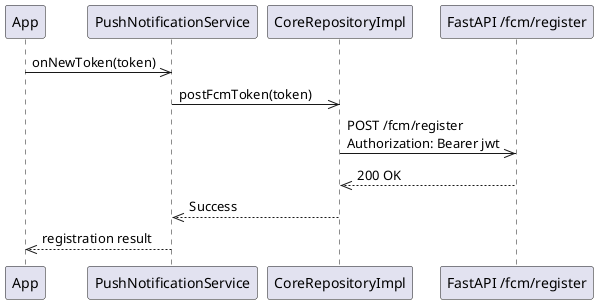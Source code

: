 '==================== FrontEnd – FCM Registration Sequence ====================
@startuml FrontEnd_FCM_Sequence
  participant App
  participant PushService as "PushNotificationService"
  participant CoreRepo  as "CoreRepositoryImpl"
  participant API as "FastAPI /fcm/register"

  App ->> PushService : onNewToken(token)
  PushService ->> CoreRepo : postFcmToken(token)
  CoreRepo ->> API : POST /fcm/register\nAuthorization: Bearer jwt
  API -->> CoreRepo : 200 OK
  CoreRepo -->> PushService : Success
  PushService -->> App : registration result
@enduml 